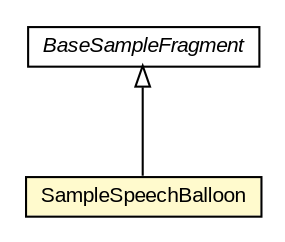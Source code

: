 #!/usr/local/bin/dot
#
# Class diagram 
# Generated by UMLGraph version R5_6-24-gf6e263 (http://www.umlgraph.org/)
#

digraph G {
	edge [fontname="arial",fontsize=10,labelfontname="arial",labelfontsize=10];
	node [fontname="arial",fontsize=10,shape=plaintext];
	nodesep=0.25;
	ranksep=0.5;
	// org.osmdroid.samplefragments.BaseSampleFragment
	c286214 [label=<<table title="org.osmdroid.samplefragments.BaseSampleFragment" border="0" cellborder="1" cellspacing="0" cellpadding="2" port="p" href="../BaseSampleFragment.html">
		<tr><td><table border="0" cellspacing="0" cellpadding="1">
<tr><td align="center" balign="center"><font face="arial italic"> BaseSampleFragment </font></td></tr>
		</table></td></tr>
		</table>>, URL="../BaseSampleFragment.html", fontname="arial", fontcolor="black", fontsize=10.0];
	// org.osmdroid.samplefragments.data.SampleSpeechBalloon
	c286247 [label=<<table title="org.osmdroid.samplefragments.data.SampleSpeechBalloon" border="0" cellborder="1" cellspacing="0" cellpadding="2" port="p" bgcolor="lemonChiffon" href="./SampleSpeechBalloon.html">
		<tr><td><table border="0" cellspacing="0" cellpadding="1">
<tr><td align="center" balign="center"> SampleSpeechBalloon </td></tr>
		</table></td></tr>
		</table>>, URL="./SampleSpeechBalloon.html", fontname="arial", fontcolor="black", fontsize=10.0];
	//org.osmdroid.samplefragments.data.SampleSpeechBalloon extends org.osmdroid.samplefragments.BaseSampleFragment
	c286214:p -> c286247:p [dir=back,arrowtail=empty];
}

